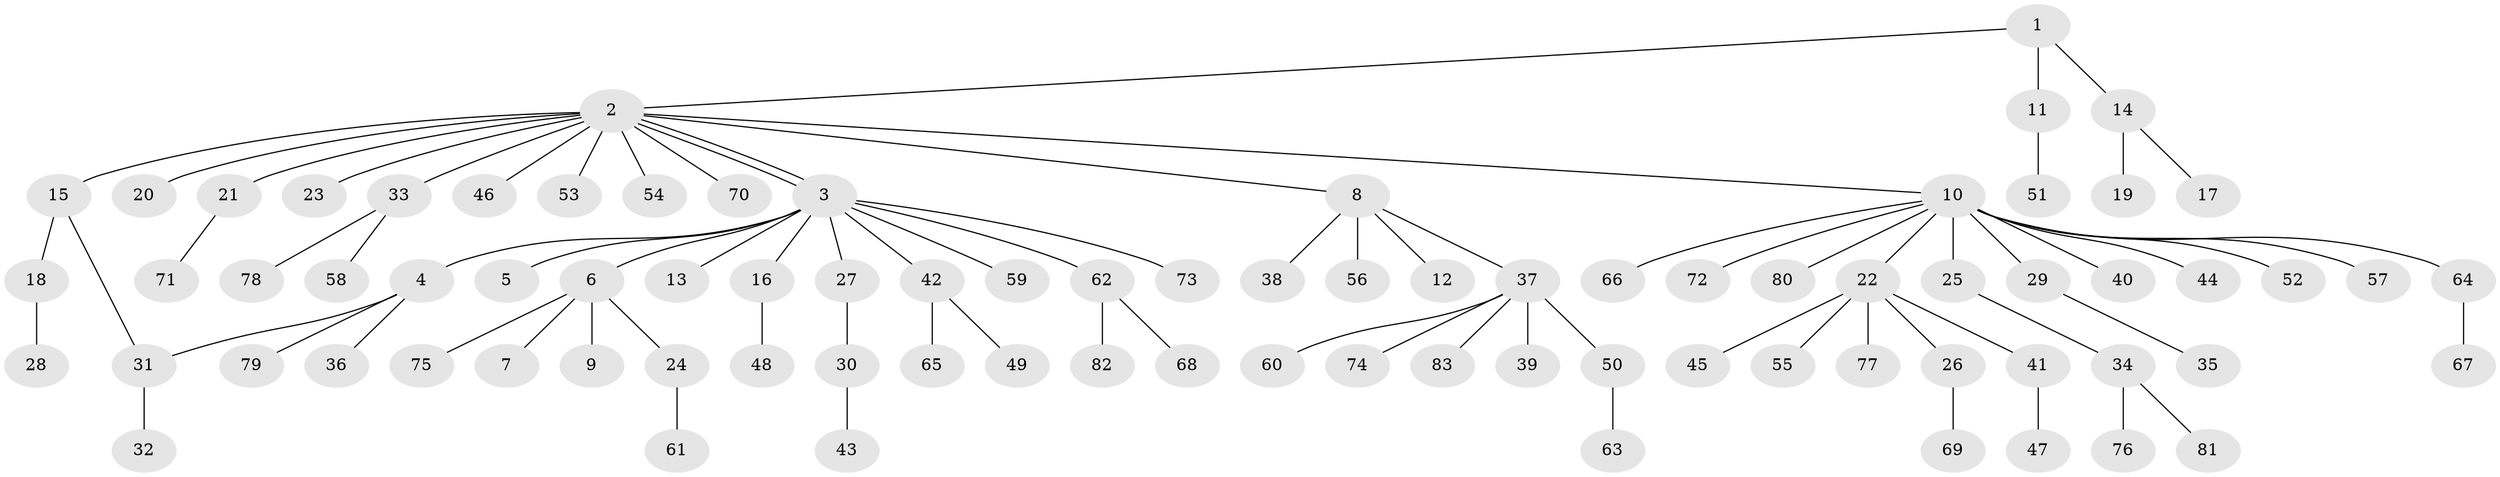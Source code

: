 // Generated by graph-tools (version 1.1) at 2025/49/03/09/25 03:49:47]
// undirected, 83 vertices, 84 edges
graph export_dot {
graph [start="1"]
  node [color=gray90,style=filled];
  1;
  2;
  3;
  4;
  5;
  6;
  7;
  8;
  9;
  10;
  11;
  12;
  13;
  14;
  15;
  16;
  17;
  18;
  19;
  20;
  21;
  22;
  23;
  24;
  25;
  26;
  27;
  28;
  29;
  30;
  31;
  32;
  33;
  34;
  35;
  36;
  37;
  38;
  39;
  40;
  41;
  42;
  43;
  44;
  45;
  46;
  47;
  48;
  49;
  50;
  51;
  52;
  53;
  54;
  55;
  56;
  57;
  58;
  59;
  60;
  61;
  62;
  63;
  64;
  65;
  66;
  67;
  68;
  69;
  70;
  71;
  72;
  73;
  74;
  75;
  76;
  77;
  78;
  79;
  80;
  81;
  82;
  83;
  1 -- 2;
  1 -- 11;
  1 -- 14;
  2 -- 3;
  2 -- 3;
  2 -- 8;
  2 -- 10;
  2 -- 15;
  2 -- 20;
  2 -- 21;
  2 -- 23;
  2 -- 33;
  2 -- 46;
  2 -- 53;
  2 -- 54;
  2 -- 70;
  3 -- 4;
  3 -- 5;
  3 -- 6;
  3 -- 13;
  3 -- 16;
  3 -- 27;
  3 -- 42;
  3 -- 59;
  3 -- 62;
  3 -- 73;
  4 -- 31;
  4 -- 36;
  4 -- 79;
  6 -- 7;
  6 -- 9;
  6 -- 24;
  6 -- 75;
  8 -- 12;
  8 -- 37;
  8 -- 38;
  8 -- 56;
  10 -- 22;
  10 -- 25;
  10 -- 29;
  10 -- 40;
  10 -- 44;
  10 -- 52;
  10 -- 57;
  10 -- 64;
  10 -- 66;
  10 -- 72;
  10 -- 80;
  11 -- 51;
  14 -- 17;
  14 -- 19;
  15 -- 18;
  15 -- 31;
  16 -- 48;
  18 -- 28;
  21 -- 71;
  22 -- 26;
  22 -- 41;
  22 -- 45;
  22 -- 55;
  22 -- 77;
  24 -- 61;
  25 -- 34;
  26 -- 69;
  27 -- 30;
  29 -- 35;
  30 -- 43;
  31 -- 32;
  33 -- 58;
  33 -- 78;
  34 -- 76;
  34 -- 81;
  37 -- 39;
  37 -- 50;
  37 -- 60;
  37 -- 74;
  37 -- 83;
  41 -- 47;
  42 -- 49;
  42 -- 65;
  50 -- 63;
  62 -- 68;
  62 -- 82;
  64 -- 67;
}
